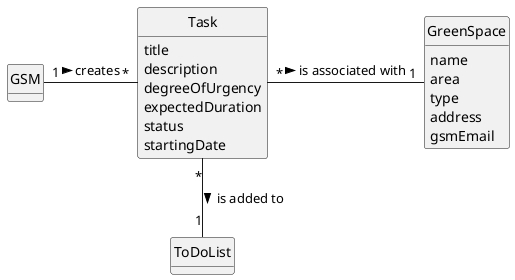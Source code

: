 @startuml
skinparam monochrome true
skinparam packageStyle rectangle
skinparam shadowing false

'left to right direction

skinparam classAttributeIconSize 0

hide circle
hide methods

class GSM {
}

class Task {
    title
    description
    degreeOfUrgency
    expectedDuration
    status
    startingDate
}

class ToDoList {
}

class GreenSpace {
    name
    area
    type
    address
    gsmEmail
}

GSM "1" - "*" Task : creates >

Task "*" -- "1" ToDoList : is added to >

Task "*" - "1" GreenSpace : is associated with >

@enduml